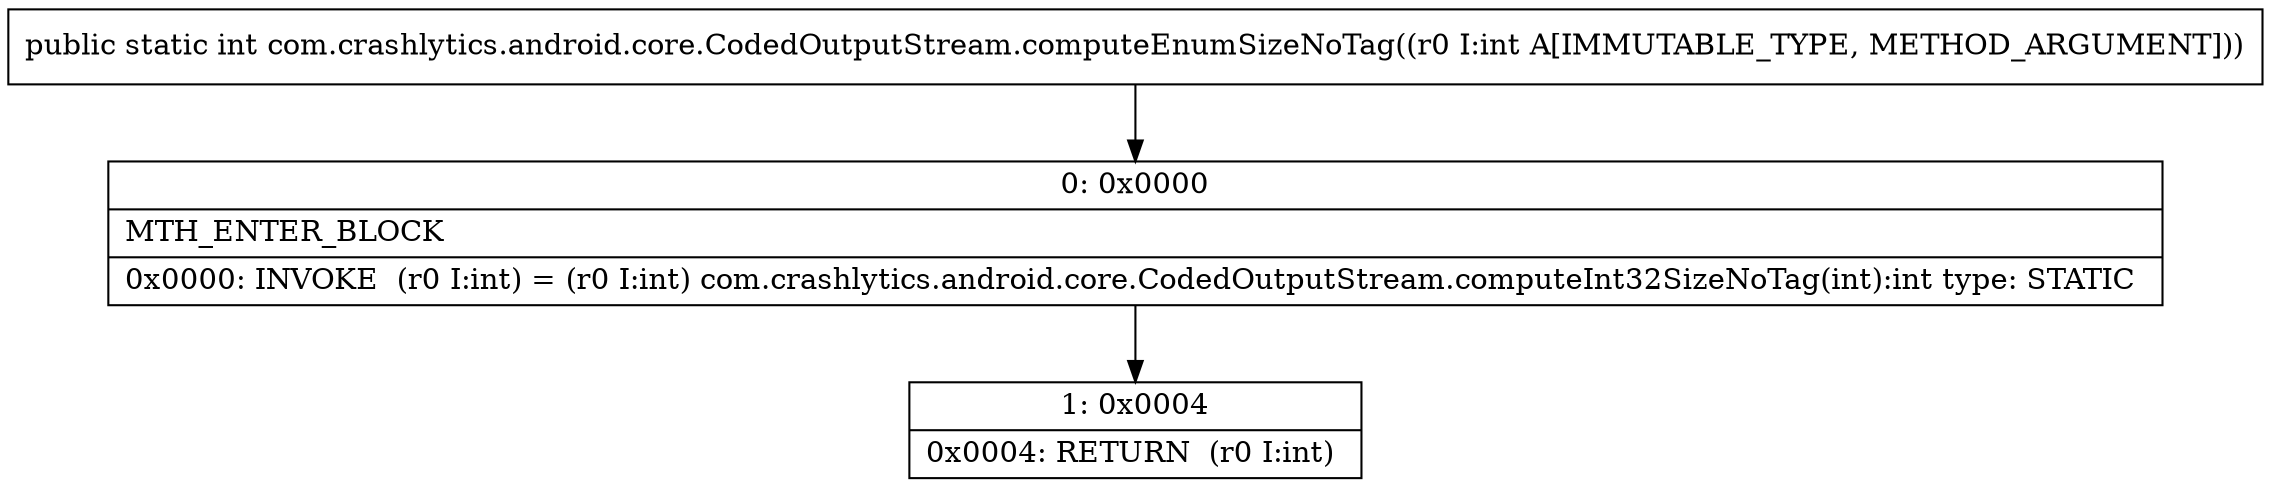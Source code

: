 digraph "CFG forcom.crashlytics.android.core.CodedOutputStream.computeEnumSizeNoTag(I)I" {
Node_0 [shape=record,label="{0\:\ 0x0000|MTH_ENTER_BLOCK\l|0x0000: INVOKE  (r0 I:int) = (r0 I:int) com.crashlytics.android.core.CodedOutputStream.computeInt32SizeNoTag(int):int type: STATIC \l}"];
Node_1 [shape=record,label="{1\:\ 0x0004|0x0004: RETURN  (r0 I:int) \l}"];
MethodNode[shape=record,label="{public static int com.crashlytics.android.core.CodedOutputStream.computeEnumSizeNoTag((r0 I:int A[IMMUTABLE_TYPE, METHOD_ARGUMENT])) }"];
MethodNode -> Node_0;
Node_0 -> Node_1;
}

